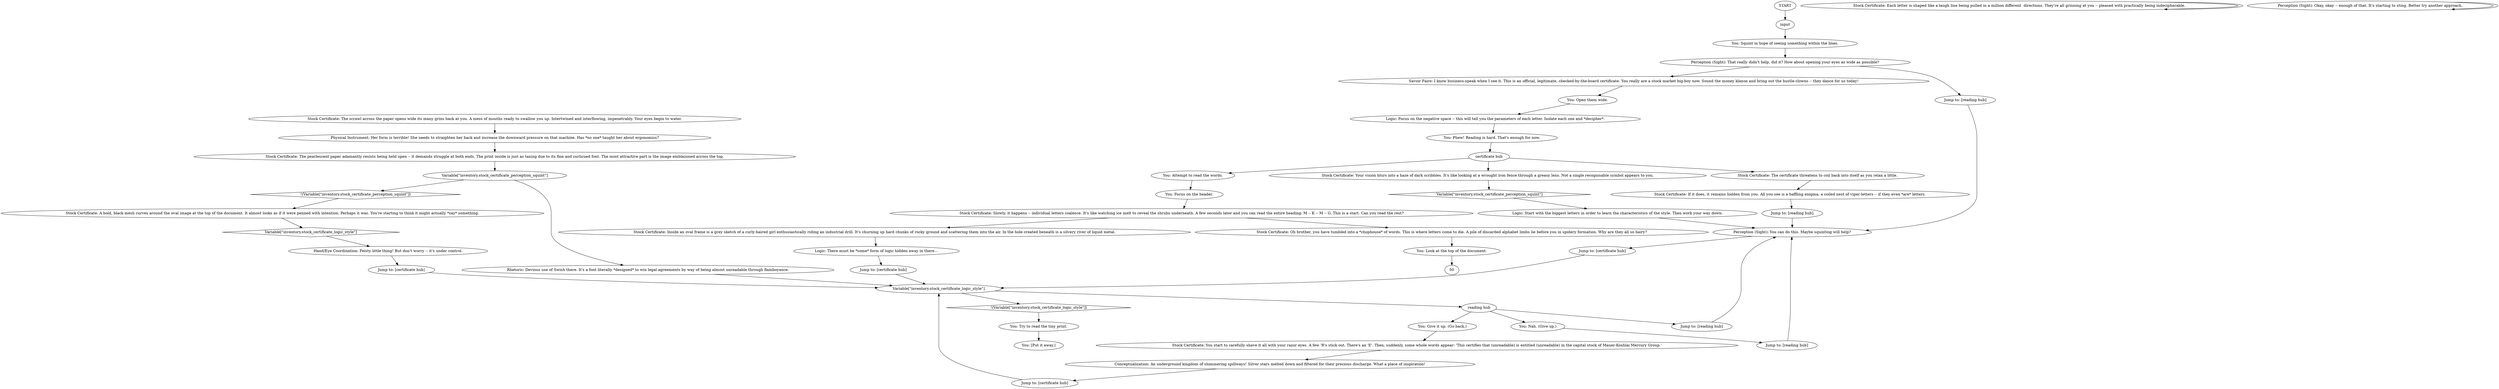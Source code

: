 # INVENTORY / STOCK CERTIFICATE
# Read the Stock Certificate traded with MRLBG
# ==================================================
digraph G {
	  0 [label="START"];
	  1 [label="input"];
	  2 [label="Stock Certificate: The scrawl across the paper opens wide its many grins back at you. A mess of mouths ready to swallow you up. Intertwined and interflowing, impenetrably. Your eyes begin to water."];
	  3 [label="Logic: Focus on the negative space -- this will tell you the parameters of each letter. Isolate each one and *decipher*."];
	  4 [label="Hand/Eye Coordination: Feisty little thing! But don't worry -- it's under control."];
	  5 [label="Variable[\"inventory.stock_certificate_perception_squint\"]"];
	  6 [label="Variable[\"inventory.stock_certificate_perception_squint\"]", shape=diamond];
	  7 [label="!(Variable[\"inventory.stock_certificate_perception_squint\"])", shape=diamond];
	  8 [label="Rhetoric: Devious use of Swish there. It's a font literally *designed* to win legal agreements by way of being almost unreadable through flamboyance."];
	  9 [label="Jump to: [certificate hub]"];
	  10 [label="certificate hub"];
	  11 [label="Variable[\"inventory.stock_certificate_logic_style\"]"];
	  12 [label="Variable[\"inventory.stock_certificate_logic_style\"]", shape=diamond];
	  13 [label="!(Variable[\"inventory.stock_certificate_logic_style\"])", shape=diamond];
	  14 [label="reading hub"];
	  15 [label="Perception (Sight): You can do this. Maybe squinting will help?"];
	  16 [label="Stock Certificate: Each letter is shaped like a laugh line being pulled in a million different  directions. They're all grinning at you -- pleased with practically being indecipherable."];
	  17 [label="You: Focus on the header."];
	  18 [label="Jump to: [reading hub]"];
	  19 [label="Stock Certificate: A bold, black mesh curves around the oval image at the top of the document. It almost looks as if it were penned with intention. Perhaps it was. You're starting to think it might actually *say* something."];
	  20 [label="Stock Certificate: Slowly, it happens -- individual letters coalesce. It's like watching ice melt to reveal the shrubs underneath. A few seconds later and you can read the entire heading: M -- K -- M -- G. This is a start. Can you read the rest?"];
	  21 [label="You: Phew! Reading is hard. That's enough for now."];
	  22 [label="Stock Certificate: Oh brother, you have tumbled into a *chophouse* of words. This is where letters come to die. A pile of discarded alphabet limbs lie before you in spidery formation. Why are they all so hairy?"];
	  23 [label="You: [Put it away.]"];
	  24 [label="Stock Certificate: The certificate threatens to coil back into itself as you relax a little."];
	  25 [label="Stock Certificate: You start to carefully shave it all with your razor eyes. A few 'R's stick out. There's an 'E'. Then, suddenly, some whole words appear: 'This certifies that (unreadable) is entitled (unreadable) in the capital stock of Mauer-Koshlai Mercury Group.'"];
	  26 [label="You: Look at the top of the document."];
	  27 [label="You: Attempt to read the words."];
	  28 [label="Stock Certificate: Your vision blurs into a haze of dark scribbles. It's like looking at a wrought iron fence through a greasy lens. Not a single recognisable symbol appears to you."];
	  29 [label="Perception (Sight): That really didn't help, did it? How about opening your eyes as wide as possible?"];
	  30 [label="Logic: Start with the biggest letters in order to learn the characteristics of the style. Then work your way down."];
	  31 [label="Jump to: [certificate hub]"];
	  32 [label="You: Open them wide."];
	  33 [label="Savoir Faire: I know business-speak when I see it. This is an official, legitimate, checked-by-the-board certificate. You really are a stock market big-boy now. Sound the money klaxon and bring out the hustle-clowns -- they dance for us today!"];
	  34 [label="Conceptualization: An underground kingdom of shimmering spillways! Silver stars melted down and filtered for their precious discharge. What a place of inspiration!"];
	  35 [label="Logic: There must be *some* form of logic hidden away in there..."];
	  36 [label="Jump to: [reading hub]"];
	  37 [label="Jump to: [reading hub]"];
	  38 [label="Jump to: [certificate hub]"];
	  39 [label="Stock Certificate: The pearlescent paper adamantly resists being held open -- it demands struggle at both ends. The print inside is just as taxing due to its fine and curlicued font. The most attractive part is the image emblazoned across the top."];
	  40 [label="You: Squint in hope of seeing something within the lines."];
	  41 [label="You: Give it up. (Go back.)"];
	  42 [label="You: Nah. (Give up.)"];
	  43 [label="Jump to: [reading hub]"];
	  44 [label="Perception (Sight): Okay, okay -- enough of that. It's starting to sting. Better try another approach."];
	  45 [label="Physical Instrument: Her form is terrible! She needs to straighten her back and increase the downward pressure on that machine. Has *no one* taught her about ergonomics?"];
	  46 [label="Jump to: [certificate hub]"];
	  47 [label="Stock Certificate: If it does, it remains hidden from you. All you see is a baffling enigma, a coiled nest of viper-letters -- if they even *are* letters."];
	  48 [label="You: Try to read the tiny print."];
	  49 [label="Stock Certificate: Inside an oval frame is a grey sketch of a curly-haired girl enthusiastically riding an industrial drill. It's churning up hard chunks of rocky ground and scattering them into the air. In the hole created beneath is a silvery river of liquid metal."];
	  0 -> 1
	  1 -> 40
	  2 -> 45
	  3 -> 21
	  4 -> 9
	  5 -> 8
	  5 -> 7
	  6 -> 30
	  7 -> 19
	  8 -> 11
	  9 -> 11
	  10 -> 24
	  10 -> 27
	  10 -> 28
	  11 -> 13
	  11 -> 14
	  12 -> 4
	  13 -> 48
	  14 -> 41
	  14 -> 18
	  14 -> 42
	  15 -> 31
	  16 -> 16
	  17 -> 20
	  18 -> 15
	  19 -> 12
	  20 -> 49
	  20 -> 22
	  21 -> 10
	  22 -> 26
	  24 -> 47
	  25 -> 34
	  26 -> 50
	  27 -> 17
	  28 -> 6
	  29 -> 33
	  29 -> 43
	  30 -> 15
	  31 -> 11
	  32 -> 3
	  33 -> 32
	  34 -> 46
	  35 -> 38
	  36 -> 15
	  37 -> 15
	  38 -> 11
	  39 -> 5
	  40 -> 29
	  41 -> 25
	  42 -> 37
	  43 -> 15
	  44 -> 44
	  45 -> 39
	  46 -> 11
	  47 -> 36
	  48 -> 23
	  49 -> 35
}

